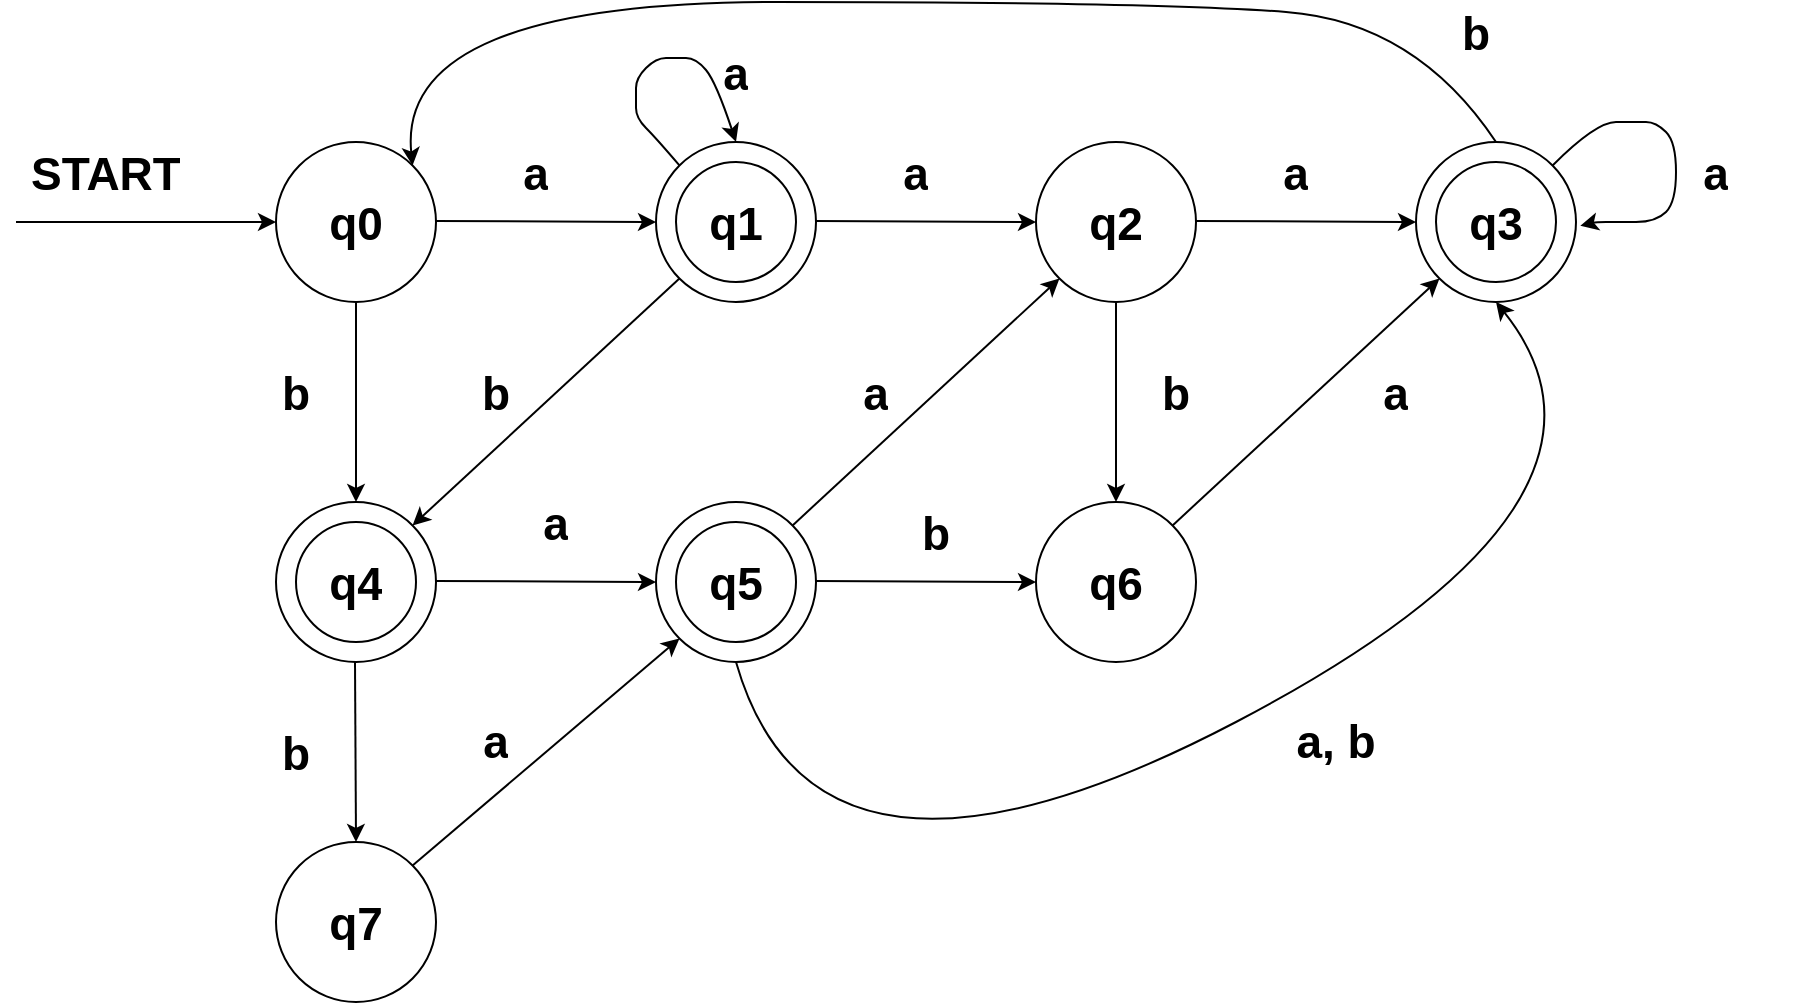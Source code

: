 <mxfile version="22.1.2" type="github">
  <diagram name="Page-1" id="XXRZ2J5ctTl-hjEEoI9W">
    <mxGraphModel dx="1187" dy="674" grid="1" gridSize="10" guides="1" tooltips="1" connect="1" arrows="1" fold="1" page="1" pageScale="1" pageWidth="1169" pageHeight="827" math="0" shadow="0">
      <root>
        <mxCell id="0" />
        <mxCell id="1" parent="0" />
        <mxCell id="2l0CRuCSA1VcL5VSs-JK-1" value="" style="endArrow=classic;html=1;rounded=0;entryX=0;entryY=0.5;entryDx=0;entryDy=0;" edge="1" parent="1" target="2l0CRuCSA1VcL5VSs-JK-2">
          <mxGeometry width="50" height="50" relative="1" as="geometry">
            <mxPoint x="50" y="140" as="sourcePoint" />
            <mxPoint x="180" y="140" as="targetPoint" />
          </mxGeometry>
        </mxCell>
        <mxCell id="2l0CRuCSA1VcL5VSs-JK-2" value="" style="ellipse;whiteSpace=wrap;html=1;aspect=fixed;" vertex="1" parent="1">
          <mxGeometry x="180" y="100" width="80" height="80" as="geometry" />
        </mxCell>
        <mxCell id="2l0CRuCSA1VcL5VSs-JK-3" value="" style="endArrow=classic;html=1;rounded=0;entryX=0;entryY=0.5;entryDx=0;entryDy=0;" edge="1" parent="1" target="2l0CRuCSA1VcL5VSs-JK-5">
          <mxGeometry width="50" height="50" relative="1" as="geometry">
            <mxPoint x="260" y="139.5" as="sourcePoint" />
            <mxPoint x="370" y="139.5" as="targetPoint" />
          </mxGeometry>
        </mxCell>
        <mxCell id="2l0CRuCSA1VcL5VSs-JK-4" value="" style="endArrow=classic;html=1;rounded=0;entryX=0;entryY=0.5;entryDx=0;entryDy=0;" edge="1" parent="1" target="2l0CRuCSA1VcL5VSs-JK-6">
          <mxGeometry width="50" height="50" relative="1" as="geometry">
            <mxPoint x="450" y="139.5" as="sourcePoint" />
            <mxPoint x="560" y="139.5" as="targetPoint" />
          </mxGeometry>
        </mxCell>
        <mxCell id="2l0CRuCSA1VcL5VSs-JK-5" value="" style="ellipse;whiteSpace=wrap;html=1;aspect=fixed;" vertex="1" parent="1">
          <mxGeometry x="370" y="100" width="80" height="80" as="geometry" />
        </mxCell>
        <mxCell id="2l0CRuCSA1VcL5VSs-JK-6" value="" style="ellipse;whiteSpace=wrap;html=1;aspect=fixed;" vertex="1" parent="1">
          <mxGeometry x="560" y="100" width="80" height="80" as="geometry" />
        </mxCell>
        <mxCell id="2l0CRuCSA1VcL5VSs-JK-7" value="" style="endArrow=classic;html=1;rounded=0;entryX=0;entryY=0.5;entryDx=0;entryDy=0;" edge="1" parent="1" target="2l0CRuCSA1VcL5VSs-JK-8">
          <mxGeometry width="50" height="50" relative="1" as="geometry">
            <mxPoint x="640" y="139.5" as="sourcePoint" />
            <mxPoint x="750" y="139.5" as="targetPoint" />
          </mxGeometry>
        </mxCell>
        <mxCell id="2l0CRuCSA1VcL5VSs-JK-8" value="" style="ellipse;whiteSpace=wrap;html=1;aspect=fixed;" vertex="1" parent="1">
          <mxGeometry x="750" y="100" width="80" height="80" as="geometry" />
        </mxCell>
        <mxCell id="2l0CRuCSA1VcL5VSs-JK-9" value="" style="ellipse;whiteSpace=wrap;html=1;aspect=fixed;" vertex="1" parent="1">
          <mxGeometry x="180" y="280" width="80" height="80" as="geometry" />
        </mxCell>
        <mxCell id="2l0CRuCSA1VcL5VSs-JK-10" value="" style="ellipse;whiteSpace=wrap;html=1;aspect=fixed;" vertex="1" parent="1">
          <mxGeometry x="370" y="280" width="80" height="80" as="geometry" />
        </mxCell>
        <mxCell id="2l0CRuCSA1VcL5VSs-JK-11" value="" style="ellipse;whiteSpace=wrap;html=1;aspect=fixed;" vertex="1" parent="1">
          <mxGeometry x="560" y="280" width="80" height="80" as="geometry" />
        </mxCell>
        <mxCell id="2l0CRuCSA1VcL5VSs-JK-12" value="" style="ellipse;whiteSpace=wrap;html=1;aspect=fixed;" vertex="1" parent="1">
          <mxGeometry x="180" y="450" width="80" height="80" as="geometry" />
        </mxCell>
        <mxCell id="2l0CRuCSA1VcL5VSs-JK-13" value="" style="endArrow=classic;html=1;rounded=0;exitX=0.5;exitY=1;exitDx=0;exitDy=0;entryX=0.5;entryY=0;entryDx=0;entryDy=0;" edge="1" parent="1" source="2l0CRuCSA1VcL5VSs-JK-2" target="2l0CRuCSA1VcL5VSs-JK-9">
          <mxGeometry width="50" height="50" relative="1" as="geometry">
            <mxPoint x="230" y="210" as="sourcePoint" />
            <mxPoint x="250" y="260" as="targetPoint" />
          </mxGeometry>
        </mxCell>
        <mxCell id="2l0CRuCSA1VcL5VSs-JK-14" value="" style="endArrow=classic;html=1;rounded=0;exitX=0.5;exitY=1;exitDx=0;exitDy=0;entryX=0.5;entryY=0;entryDx=0;entryDy=0;" edge="1" parent="1" target="2l0CRuCSA1VcL5VSs-JK-12">
          <mxGeometry width="50" height="50" relative="1" as="geometry">
            <mxPoint x="219.5" y="360" as="sourcePoint" />
            <mxPoint x="220" y="450" as="targetPoint" />
          </mxGeometry>
        </mxCell>
        <mxCell id="2l0CRuCSA1VcL5VSs-JK-15" value="" style="endArrow=classic;html=1;rounded=0;entryX=0;entryY=0.5;entryDx=0;entryDy=0;" edge="1" parent="1" target="2l0CRuCSA1VcL5VSs-JK-10">
          <mxGeometry width="50" height="50" relative="1" as="geometry">
            <mxPoint x="260" y="319.5" as="sourcePoint" />
            <mxPoint x="370" y="320" as="targetPoint" />
          </mxGeometry>
        </mxCell>
        <mxCell id="2l0CRuCSA1VcL5VSs-JK-16" value="" style="endArrow=classic;html=1;rounded=0;entryX=0;entryY=0.5;entryDx=0;entryDy=0;" edge="1" parent="1" target="2l0CRuCSA1VcL5VSs-JK-11">
          <mxGeometry width="50" height="50" relative="1" as="geometry">
            <mxPoint x="450" y="319.5" as="sourcePoint" />
            <mxPoint x="560" y="320" as="targetPoint" />
          </mxGeometry>
        </mxCell>
        <mxCell id="2l0CRuCSA1VcL5VSs-JK-17" value="" style="endArrow=classic;html=1;rounded=0;entryX=0;entryY=1;entryDx=0;entryDy=0;exitX=1;exitY=0;exitDx=0;exitDy=0;" edge="1" parent="1" source="2l0CRuCSA1VcL5VSs-JK-12" target="2l0CRuCSA1VcL5VSs-JK-10">
          <mxGeometry width="50" height="50" relative="1" as="geometry">
            <mxPoint x="270" y="329.5" as="sourcePoint" />
            <mxPoint x="380" y="330" as="targetPoint" />
          </mxGeometry>
        </mxCell>
        <mxCell id="2l0CRuCSA1VcL5VSs-JK-18" value="" style="endArrow=classic;html=1;rounded=0;exitX=0;exitY=1;exitDx=0;exitDy=0;entryX=1;entryY=0;entryDx=0;entryDy=0;" edge="1" parent="1" source="2l0CRuCSA1VcL5VSs-JK-5" target="2l0CRuCSA1VcL5VSs-JK-9">
          <mxGeometry width="50" height="50" relative="1" as="geometry">
            <mxPoint x="248" y="312" as="sourcePoint" />
            <mxPoint x="370" y="210" as="targetPoint" />
          </mxGeometry>
        </mxCell>
        <mxCell id="2l0CRuCSA1VcL5VSs-JK-19" value="" style="endArrow=classic;html=1;rounded=0;entryX=0;entryY=1;entryDx=0;entryDy=0;exitX=1;exitY=0;exitDx=0;exitDy=0;" edge="1" parent="1" source="2l0CRuCSA1VcL5VSs-JK-10" target="2l0CRuCSA1VcL5VSs-JK-6">
          <mxGeometry width="50" height="50" relative="1" as="geometry">
            <mxPoint x="426" y="294" as="sourcePoint" />
            <mxPoint x="560" y="170" as="targetPoint" />
          </mxGeometry>
        </mxCell>
        <mxCell id="2l0CRuCSA1VcL5VSs-JK-20" value="" style="endArrow=classic;html=1;rounded=0;entryX=0.5;entryY=0;entryDx=0;entryDy=0;exitX=0.5;exitY=1;exitDx=0;exitDy=0;" edge="1" parent="1" source="2l0CRuCSA1VcL5VSs-JK-6" target="2l0CRuCSA1VcL5VSs-JK-11">
          <mxGeometry width="50" height="50" relative="1" as="geometry">
            <mxPoint x="460" y="149.5" as="sourcePoint" />
            <mxPoint x="570" y="150" as="targetPoint" />
          </mxGeometry>
        </mxCell>
        <mxCell id="2l0CRuCSA1VcL5VSs-JK-21" value="" style="endArrow=classic;html=1;rounded=0;entryX=0;entryY=1;entryDx=0;entryDy=0;exitX=1;exitY=0;exitDx=0;exitDy=0;" edge="1" parent="1" source="2l0CRuCSA1VcL5VSs-JK-11" target="2l0CRuCSA1VcL5VSs-JK-8">
          <mxGeometry width="50" height="50" relative="1" as="geometry">
            <mxPoint x="660" y="220" as="sourcePoint" />
            <mxPoint x="770" y="220.5" as="targetPoint" />
          </mxGeometry>
        </mxCell>
        <mxCell id="2l0CRuCSA1VcL5VSs-JK-22" value="" style="ellipse;whiteSpace=wrap;html=1;aspect=fixed;" vertex="1" parent="1">
          <mxGeometry x="380" y="110" width="60" height="60" as="geometry" />
        </mxCell>
        <mxCell id="2l0CRuCSA1VcL5VSs-JK-23" value="" style="ellipse;whiteSpace=wrap;html=1;aspect=fixed;" vertex="1" parent="1">
          <mxGeometry x="760" y="110" width="60" height="60" as="geometry" />
        </mxCell>
        <mxCell id="2l0CRuCSA1VcL5VSs-JK-25" value="" style="ellipse;whiteSpace=wrap;html=1;aspect=fixed;" vertex="1" parent="1">
          <mxGeometry x="190" y="290" width="60" height="60" as="geometry" />
        </mxCell>
        <mxCell id="2l0CRuCSA1VcL5VSs-JK-26" value="" style="ellipse;whiteSpace=wrap;html=1;aspect=fixed;" vertex="1" parent="1">
          <mxGeometry x="380" y="290" width="60" height="60" as="geometry" />
        </mxCell>
        <mxCell id="2l0CRuCSA1VcL5VSs-JK-30" value="" style="curved=1;endArrow=classic;html=1;rounded=0;exitX=0.5;exitY=0;exitDx=0;exitDy=0;entryX=1;entryY=0;entryDx=0;entryDy=0;" edge="1" parent="1" source="2l0CRuCSA1VcL5VSs-JK-8" target="2l0CRuCSA1VcL5VSs-JK-2">
          <mxGeometry width="50" height="50" relative="1" as="geometry">
            <mxPoint x="750" y="80" as="sourcePoint" />
            <mxPoint x="800" y="30" as="targetPoint" />
            <Array as="points">
              <mxPoint x="750" y="40" />
              <mxPoint x="620" y="30" />
              <mxPoint x="240" y="30" />
            </Array>
          </mxGeometry>
        </mxCell>
        <mxCell id="2l0CRuCSA1VcL5VSs-JK-34" value="" style="curved=1;endArrow=classic;html=1;rounded=0;exitX=1;exitY=0;exitDx=0;exitDy=0;entryX=1.027;entryY=0.524;entryDx=0;entryDy=0;entryPerimeter=0;" edge="1" parent="1" source="2l0CRuCSA1VcL5VSs-JK-8" target="2l0CRuCSA1VcL5VSs-JK-8">
          <mxGeometry width="50" height="50" relative="1" as="geometry">
            <mxPoint x="780" y="405" as="sourcePoint" />
            <mxPoint x="820" y="170" as="targetPoint" />
            <Array as="points">
              <mxPoint x="840" y="90" />
              <mxPoint x="860" y="90" />
              <mxPoint x="870" y="90" />
              <mxPoint x="880" y="100" />
              <mxPoint x="880" y="130" />
              <mxPoint x="870" y="140" />
              <mxPoint x="850" y="140" />
              <mxPoint x="840" y="140" />
            </Array>
          </mxGeometry>
        </mxCell>
        <mxCell id="2l0CRuCSA1VcL5VSs-JK-36" value="" style="curved=1;endArrow=classic;html=1;rounded=0;entryX=0.5;entryY=0;entryDx=0;entryDy=0;exitX=0;exitY=0;exitDx=0;exitDy=0;" edge="1" parent="1" source="2l0CRuCSA1VcL5VSs-JK-5" target="2l0CRuCSA1VcL5VSs-JK-5">
          <mxGeometry width="50" height="50" relative="1" as="geometry">
            <mxPoint x="392" y="110" as="sourcePoint" />
            <mxPoint x="420" y="98" as="targetPoint" />
            <Array as="points">
              <mxPoint x="370" y="98" />
              <mxPoint x="360" y="88" />
              <mxPoint x="360" y="78" />
              <mxPoint x="360" y="68" />
              <mxPoint x="370" y="58" />
              <mxPoint x="380" y="58" />
              <mxPoint x="390" y="58" />
              <mxPoint x="400" y="70" />
            </Array>
          </mxGeometry>
        </mxCell>
        <mxCell id="2l0CRuCSA1VcL5VSs-JK-37" value="&lt;b&gt;&lt;font style=&quot;font-size: 23px;&quot;&gt;q0&lt;/font&gt;&lt;/b&gt;" style="text;strokeColor=none;fillColor=none;align=center;verticalAlign=middle;spacingLeft=4;spacingRight=4;overflow=hidden;points=[[0,0.5],[1,0.5]];portConstraint=eastwest;rotatable=0;whiteSpace=wrap;html=1;" vertex="1" parent="1">
          <mxGeometry x="180" y="125" width="80" height="30" as="geometry" />
        </mxCell>
        <mxCell id="2l0CRuCSA1VcL5VSs-JK-38" value="&lt;b&gt;&lt;font style=&quot;font-size: 23px;&quot;&gt;q1&lt;/font&gt;&lt;/b&gt;" style="text;strokeColor=none;fillColor=none;align=center;verticalAlign=middle;spacingLeft=4;spacingRight=4;overflow=hidden;points=[[0,0.5],[1,0.5]];portConstraint=eastwest;rotatable=0;whiteSpace=wrap;html=1;" vertex="1" parent="1">
          <mxGeometry x="370" y="125" width="80" height="30" as="geometry" />
        </mxCell>
        <mxCell id="2l0CRuCSA1VcL5VSs-JK-39" value="&lt;b&gt;&lt;font style=&quot;font-size: 23px;&quot;&gt;q2&lt;/font&gt;&lt;/b&gt;" style="text;strokeColor=none;fillColor=none;align=center;verticalAlign=middle;spacingLeft=4;spacingRight=4;overflow=hidden;points=[[0,0.5],[1,0.5]];portConstraint=eastwest;rotatable=0;whiteSpace=wrap;html=1;" vertex="1" parent="1">
          <mxGeometry x="560" y="125" width="80" height="30" as="geometry" />
        </mxCell>
        <mxCell id="2l0CRuCSA1VcL5VSs-JK-40" value="&lt;b&gt;&lt;font style=&quot;font-size: 23px;&quot;&gt;q3&lt;/font&gt;&lt;/b&gt;" style="text;strokeColor=none;fillColor=none;align=center;verticalAlign=middle;spacingLeft=4;spacingRight=4;overflow=hidden;points=[[0,0.5],[1,0.5]];portConstraint=eastwest;rotatable=0;whiteSpace=wrap;html=1;" vertex="1" parent="1">
          <mxGeometry x="750" y="125" width="80" height="30" as="geometry" />
        </mxCell>
        <mxCell id="2l0CRuCSA1VcL5VSs-JK-41" value="&lt;b&gt;&lt;font style=&quot;font-size: 23px;&quot;&gt;q4&lt;/font&gt;&lt;/b&gt;" style="text;strokeColor=none;fillColor=none;align=center;verticalAlign=middle;spacingLeft=4;spacingRight=4;overflow=hidden;points=[[0,0.5],[1,0.5]];portConstraint=eastwest;rotatable=0;whiteSpace=wrap;html=1;" vertex="1" parent="1">
          <mxGeometry x="180" y="305" width="80" height="30" as="geometry" />
        </mxCell>
        <mxCell id="2l0CRuCSA1VcL5VSs-JK-43" value="&lt;b&gt;&lt;font style=&quot;font-size: 23px;&quot;&gt;q5&lt;/font&gt;&lt;/b&gt;" style="text;strokeColor=none;fillColor=none;align=center;verticalAlign=middle;spacingLeft=4;spacingRight=4;overflow=hidden;points=[[0,0.5],[1,0.5]];portConstraint=eastwest;rotatable=0;whiteSpace=wrap;html=1;" vertex="1" parent="1">
          <mxGeometry x="370" y="305" width="80" height="30" as="geometry" />
        </mxCell>
        <mxCell id="2l0CRuCSA1VcL5VSs-JK-44" value="&lt;b&gt;&lt;font style=&quot;font-size: 23px;&quot;&gt;q6&lt;/font&gt;&lt;/b&gt;" style="text;strokeColor=none;fillColor=none;align=center;verticalAlign=middle;spacingLeft=4;spacingRight=4;overflow=hidden;points=[[0,0.5],[1,0.5]];portConstraint=eastwest;rotatable=0;whiteSpace=wrap;html=1;" vertex="1" parent="1">
          <mxGeometry x="560" y="305" width="80" height="30" as="geometry" />
        </mxCell>
        <mxCell id="2l0CRuCSA1VcL5VSs-JK-45" value="&lt;b&gt;&lt;font style=&quot;font-size: 23px;&quot;&gt;q7&lt;/font&gt;&lt;/b&gt;" style="text;strokeColor=none;fillColor=none;align=center;verticalAlign=middle;spacingLeft=4;spacingRight=4;overflow=hidden;points=[[0,0.5],[1,0.5]];portConstraint=eastwest;rotatable=0;whiteSpace=wrap;html=1;" vertex="1" parent="1">
          <mxGeometry x="180" y="475" width="80" height="30" as="geometry" />
        </mxCell>
        <mxCell id="2l0CRuCSA1VcL5VSs-JK-47" value="&lt;b&gt;&lt;font style=&quot;font-size: 23px;&quot;&gt;a&lt;/font&gt;&lt;/b&gt;" style="text;strokeColor=none;fillColor=none;align=center;verticalAlign=middle;spacingLeft=4;spacingRight=4;overflow=hidden;points=[[0,0.5],[1,0.5]];portConstraint=eastwest;rotatable=0;whiteSpace=wrap;html=1;" vertex="1" parent="1">
          <mxGeometry x="270" y="100" width="80" height="30" as="geometry" />
        </mxCell>
        <mxCell id="2l0CRuCSA1VcL5VSs-JK-48" value="&lt;b&gt;&lt;font style=&quot;font-size: 23px;&quot;&gt;a&lt;/font&gt;&lt;/b&gt;" style="text;strokeColor=none;fillColor=none;align=center;verticalAlign=middle;spacingLeft=4;spacingRight=4;overflow=hidden;points=[[0,0.5],[1,0.5]];portConstraint=eastwest;rotatable=0;whiteSpace=wrap;html=1;" vertex="1" parent="1">
          <mxGeometry x="460" y="100" width="80" height="30" as="geometry" />
        </mxCell>
        <mxCell id="2l0CRuCSA1VcL5VSs-JK-49" value="&lt;b&gt;&lt;font style=&quot;font-size: 23px;&quot;&gt;a&lt;/font&gt;&lt;/b&gt;" style="text;strokeColor=none;fillColor=none;align=center;verticalAlign=middle;spacingLeft=4;spacingRight=4;overflow=hidden;points=[[0,0.5],[1,0.5]];portConstraint=eastwest;rotatable=0;whiteSpace=wrap;html=1;" vertex="1" parent="1">
          <mxGeometry x="650" y="100" width="80" height="30" as="geometry" />
        </mxCell>
        <mxCell id="2l0CRuCSA1VcL5VSs-JK-50" value="&lt;b&gt;&lt;font style=&quot;font-size: 23px;&quot;&gt;a&lt;/font&gt;&lt;/b&gt;" style="text;strokeColor=none;fillColor=none;align=center;verticalAlign=middle;spacingLeft=4;spacingRight=4;overflow=hidden;points=[[0,0.5],[1,0.5]];portConstraint=eastwest;rotatable=0;whiteSpace=wrap;html=1;" vertex="1" parent="1">
          <mxGeometry x="860" y="100" width="80" height="30" as="geometry" />
        </mxCell>
        <mxCell id="2l0CRuCSA1VcL5VSs-JK-51" value="&lt;b&gt;&lt;font style=&quot;font-size: 23px;&quot;&gt;a&lt;/font&gt;&lt;/b&gt;" style="text;strokeColor=none;fillColor=none;align=center;verticalAlign=middle;spacingLeft=4;spacingRight=4;overflow=hidden;points=[[0,0.5],[1,0.5]];portConstraint=eastwest;rotatable=0;whiteSpace=wrap;html=1;" vertex="1" parent="1">
          <mxGeometry x="440" y="210" width="80" height="30" as="geometry" />
        </mxCell>
        <mxCell id="2l0CRuCSA1VcL5VSs-JK-52" value="&lt;b&gt;&lt;font style=&quot;font-size: 23px;&quot;&gt;a&lt;/font&gt;&lt;/b&gt;" style="text;strokeColor=none;fillColor=none;align=center;verticalAlign=middle;spacingLeft=4;spacingRight=4;overflow=hidden;points=[[0,0.5],[1,0.5]];portConstraint=eastwest;rotatable=0;whiteSpace=wrap;html=1;" vertex="1" parent="1">
          <mxGeometry x="280" y="275" width="80" height="30" as="geometry" />
        </mxCell>
        <mxCell id="2l0CRuCSA1VcL5VSs-JK-53" value="&lt;b&gt;&lt;font style=&quot;font-size: 23px;&quot;&gt;a&lt;/font&gt;&lt;/b&gt;" style="text;strokeColor=none;fillColor=none;align=center;verticalAlign=middle;spacingLeft=4;spacingRight=4;overflow=hidden;points=[[0,0.5],[1,0.5]];portConstraint=eastwest;rotatable=0;whiteSpace=wrap;html=1;" vertex="1" parent="1">
          <mxGeometry x="250" y="384" width="80" height="30" as="geometry" />
        </mxCell>
        <mxCell id="2l0CRuCSA1VcL5VSs-JK-55" value="&lt;b&gt;&lt;font style=&quot;font-size: 23px;&quot;&gt;a&lt;/font&gt;&lt;/b&gt;" style="text;strokeColor=none;fillColor=none;align=center;verticalAlign=middle;spacingLeft=4;spacingRight=4;overflow=hidden;points=[[0,0.5],[1,0.5]];portConstraint=eastwest;rotatable=0;whiteSpace=wrap;html=1;" vertex="1" parent="1">
          <mxGeometry x="370" y="50" width="80" height="30" as="geometry" />
        </mxCell>
        <mxCell id="2l0CRuCSA1VcL5VSs-JK-56" value="&lt;b&gt;&lt;font style=&quot;font-size: 23px;&quot;&gt;a&lt;/font&gt;&lt;/b&gt;" style="text;strokeColor=none;fillColor=none;align=center;verticalAlign=middle;spacingLeft=4;spacingRight=4;overflow=hidden;points=[[0,0.5],[1,0.5]];portConstraint=eastwest;rotatable=0;whiteSpace=wrap;html=1;" vertex="1" parent="1">
          <mxGeometry x="700" y="210" width="80" height="30" as="geometry" />
        </mxCell>
        <mxCell id="2l0CRuCSA1VcL5VSs-JK-58" value="&lt;b&gt;&lt;font style=&quot;font-size: 23px;&quot;&gt;b&lt;/font&gt;&lt;/b&gt;" style="text;strokeColor=none;fillColor=none;align=center;verticalAlign=middle;spacingLeft=4;spacingRight=4;overflow=hidden;points=[[0,0.5],[1,0.5]];portConstraint=eastwest;rotatable=0;whiteSpace=wrap;html=1;" vertex="1" parent="1">
          <mxGeometry x="470" y="280" width="80" height="30" as="geometry" />
        </mxCell>
        <mxCell id="2l0CRuCSA1VcL5VSs-JK-59" value="&lt;b&gt;&lt;font style=&quot;font-size: 23px;&quot;&gt;b&lt;/font&gt;&lt;/b&gt;" style="text;strokeColor=none;fillColor=none;align=center;verticalAlign=middle;spacingLeft=4;spacingRight=4;overflow=hidden;points=[[0,0.5],[1,0.5]];portConstraint=eastwest;rotatable=0;whiteSpace=wrap;html=1;" vertex="1" parent="1">
          <mxGeometry x="740" y="30" width="80" height="30" as="geometry" />
        </mxCell>
        <mxCell id="2l0CRuCSA1VcL5VSs-JK-61" value="&lt;b&gt;&lt;font style=&quot;font-size: 23px;&quot;&gt;b&lt;/font&gt;&lt;/b&gt;" style="text;strokeColor=none;fillColor=none;align=center;verticalAlign=middle;spacingLeft=4;spacingRight=4;overflow=hidden;points=[[0,0.5],[1,0.5]];portConstraint=eastwest;rotatable=0;whiteSpace=wrap;html=1;" vertex="1" parent="1">
          <mxGeometry x="250" y="210" width="80" height="30" as="geometry" />
        </mxCell>
        <mxCell id="2l0CRuCSA1VcL5VSs-JK-62" value="&lt;b&gt;&lt;font style=&quot;font-size: 23px;&quot;&gt;b&lt;/font&gt;&lt;/b&gt;" style="text;strokeColor=none;fillColor=none;align=center;verticalAlign=middle;spacingLeft=4;spacingRight=4;overflow=hidden;points=[[0,0.5],[1,0.5]];portConstraint=eastwest;rotatable=0;whiteSpace=wrap;html=1;" vertex="1" parent="1">
          <mxGeometry x="150" y="210" width="80" height="30" as="geometry" />
        </mxCell>
        <mxCell id="2l0CRuCSA1VcL5VSs-JK-63" value="&lt;b&gt;&lt;font style=&quot;font-size: 23px;&quot;&gt;b&lt;/font&gt;&lt;/b&gt;" style="text;strokeColor=none;fillColor=none;align=center;verticalAlign=middle;spacingLeft=4;spacingRight=4;overflow=hidden;points=[[0,0.5],[1,0.5]];portConstraint=eastwest;rotatable=0;whiteSpace=wrap;html=1;" vertex="1" parent="1">
          <mxGeometry x="150" y="390" width="80" height="30" as="geometry" />
        </mxCell>
        <mxCell id="2l0CRuCSA1VcL5VSs-JK-64" value="&lt;b&gt;&lt;font style=&quot;font-size: 23px;&quot;&gt;START&lt;/font&gt;&lt;/b&gt;" style="text;strokeColor=none;fillColor=none;align=center;verticalAlign=middle;spacingLeft=4;spacingRight=4;overflow=hidden;points=[[0,0.5],[1,0.5]];portConstraint=eastwest;rotatable=0;whiteSpace=wrap;html=1;" vertex="1" parent="1">
          <mxGeometry x="50" y="100" width="90" height="30" as="geometry" />
        </mxCell>
        <mxCell id="2l0CRuCSA1VcL5VSs-JK-65" value="&lt;b&gt;&lt;font style=&quot;font-size: 23px;&quot;&gt;b&lt;/font&gt;&lt;/b&gt;" style="text;strokeColor=none;fillColor=none;align=center;verticalAlign=middle;spacingLeft=4;spacingRight=4;overflow=hidden;points=[[0,0.5],[1,0.5]];portConstraint=eastwest;rotatable=0;whiteSpace=wrap;html=1;" vertex="1" parent="1">
          <mxGeometry x="590" y="210" width="80" height="30" as="geometry" />
        </mxCell>
        <mxCell id="2l0CRuCSA1VcL5VSs-JK-66" value="" style="curved=1;endArrow=classic;html=1;rounded=0;entryX=0.5;entryY=1;entryDx=0;entryDy=0;exitX=0.5;exitY=1;exitDx=0;exitDy=0;" edge="1" parent="1" source="2l0CRuCSA1VcL5VSs-JK-10" target="2l0CRuCSA1VcL5VSs-JK-8">
          <mxGeometry width="50" height="50" relative="1" as="geometry">
            <mxPoint x="760" y="305" as="sourcePoint" />
            <mxPoint x="810" y="255" as="targetPoint" />
            <Array as="points">
              <mxPoint x="450" y="500" />
              <mxPoint x="870" y="280" />
            </Array>
          </mxGeometry>
        </mxCell>
        <mxCell id="2l0CRuCSA1VcL5VSs-JK-67" value="&lt;b&gt;&lt;font style=&quot;font-size: 23px;&quot;&gt;a, b&lt;/font&gt;&lt;/b&gt;" style="text;strokeColor=none;fillColor=none;align=center;verticalAlign=middle;spacingLeft=4;spacingRight=4;overflow=hidden;points=[[0,0.5],[1,0.5]];portConstraint=eastwest;rotatable=0;whiteSpace=wrap;html=1;" vertex="1" parent="1">
          <mxGeometry x="670" y="384" width="80" height="30" as="geometry" />
        </mxCell>
      </root>
    </mxGraphModel>
  </diagram>
</mxfile>
